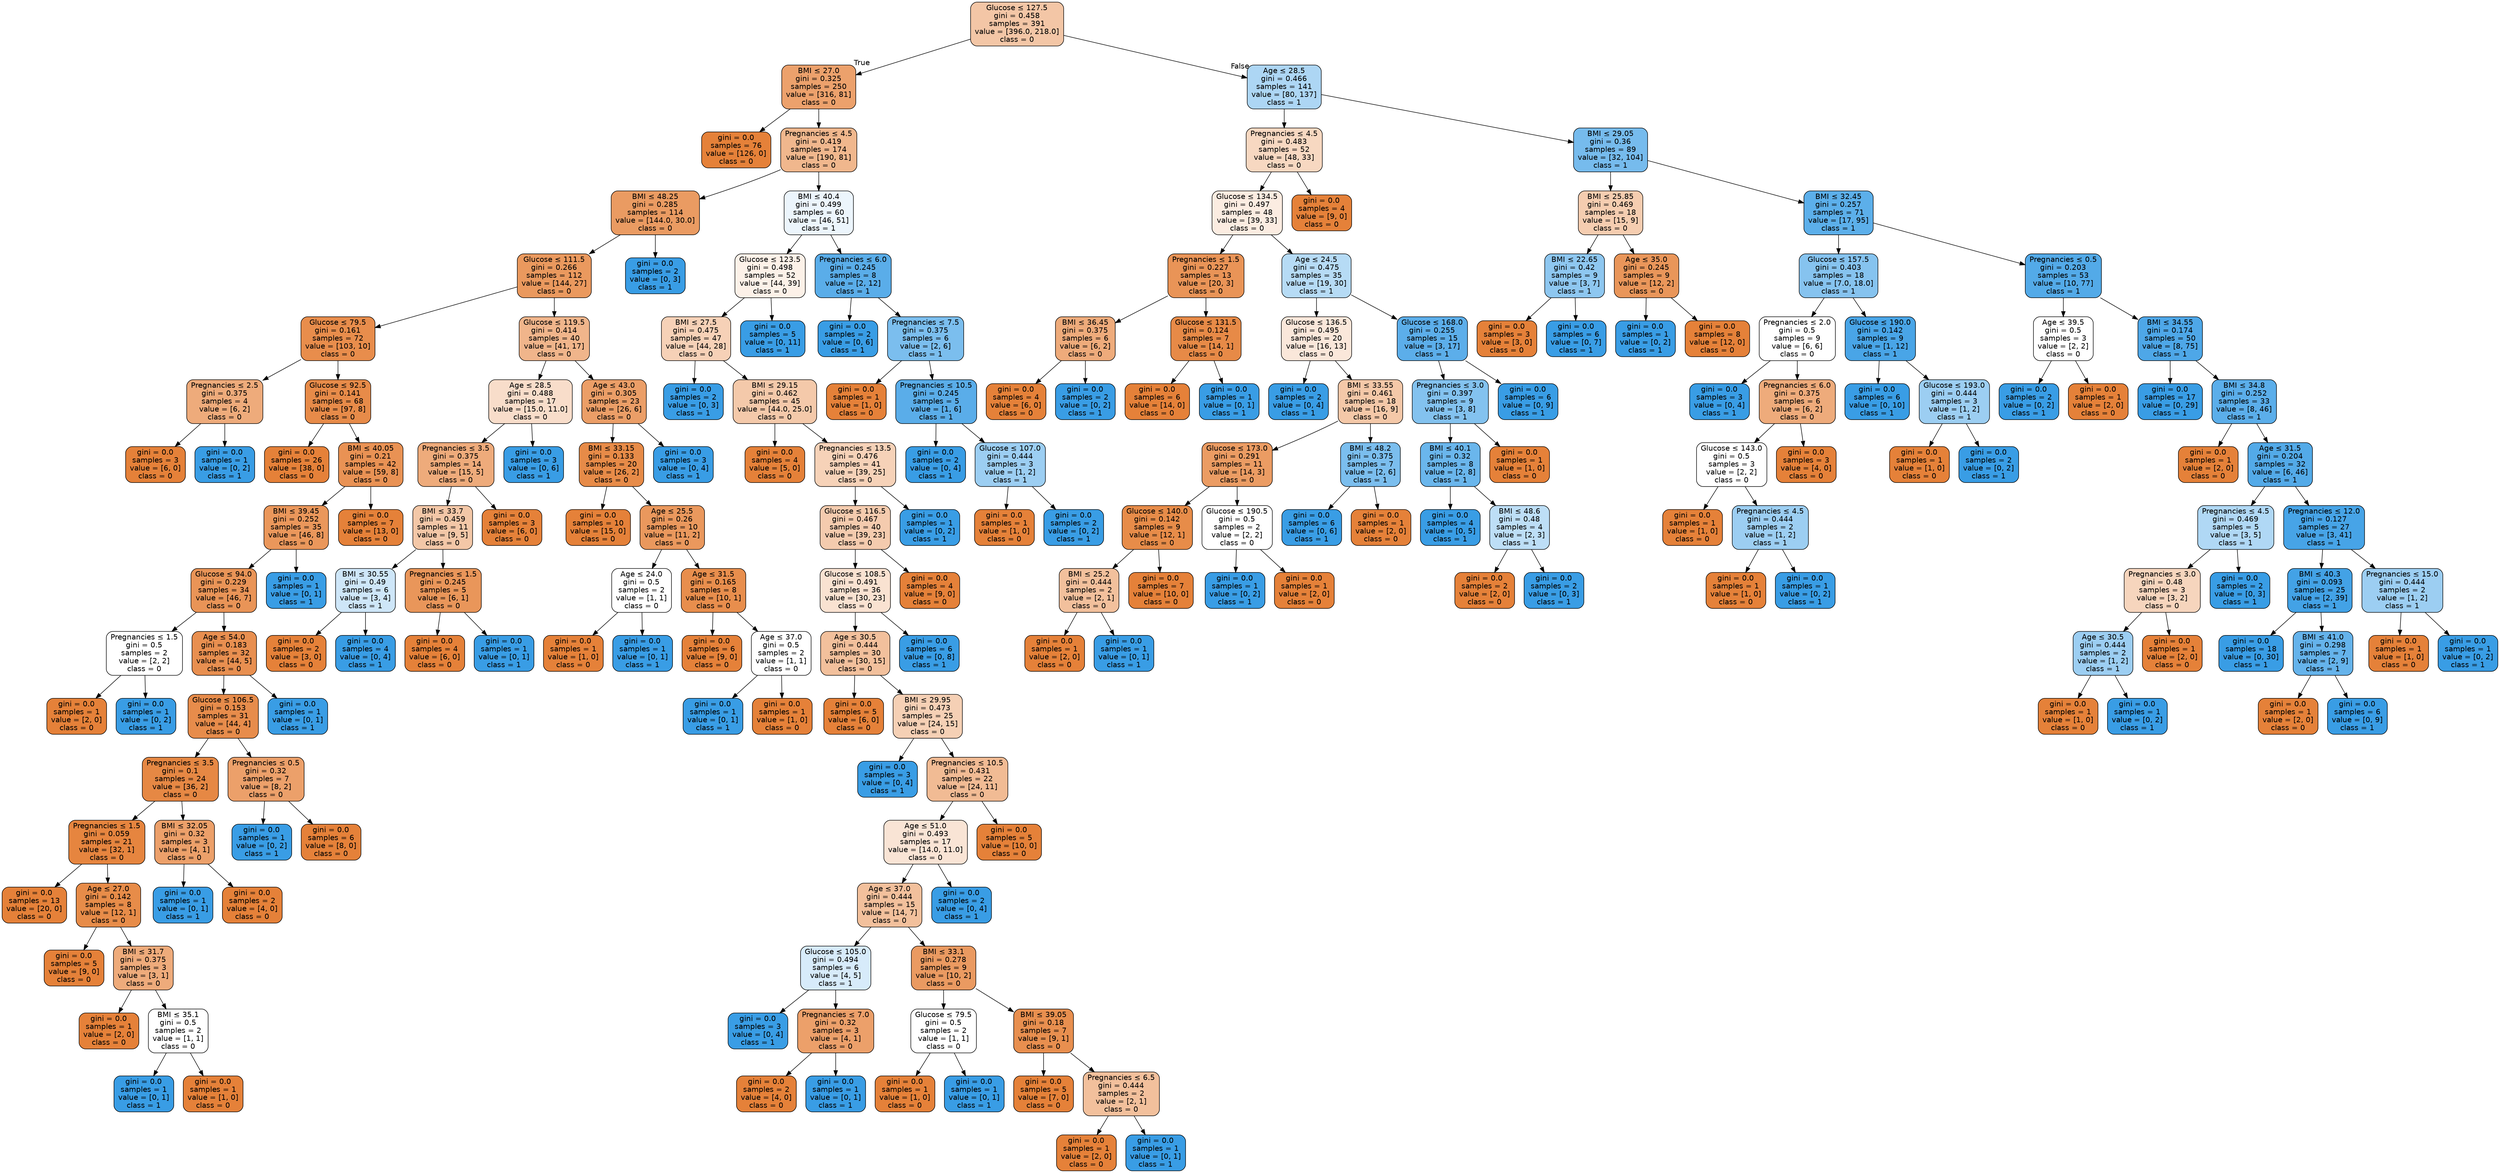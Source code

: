 digraph Tree {
node [shape=box, style="filled, rounded", color="black", fontname="helvetica"] ;
edge [fontname="helvetica"] ;
0 [label=<Glucose &le; 127.5<br/>gini = 0.458<br/>samples = 391<br/>value = [396.0, 218.0]<br/>class = 0>, fillcolor="#f3c6a6"] ;
1 [label=<BMI &le; 27.0<br/>gini = 0.325<br/>samples = 250<br/>value = [316, 81]<br/>class = 0>, fillcolor="#eca16c"] ;
0 -> 1 [labeldistance=2.5, labelangle=45, headlabel="True"] ;
2 [label=<gini = 0.0<br/>samples = 76<br/>value = [126, 0]<br/>class = 0>, fillcolor="#e58139"] ;
1 -> 2 ;
3 [label=<Pregnancies &le; 4.5<br/>gini = 0.419<br/>samples = 174<br/>value = [190, 81]<br/>class = 0>, fillcolor="#f0b78d"] ;
1 -> 3 ;
4 [label=<BMI &le; 48.25<br/>gini = 0.285<br/>samples = 114<br/>value = [144.0, 30.0]<br/>class = 0>, fillcolor="#ea9b62"] ;
3 -> 4 ;
5 [label=<Glucose &le; 111.5<br/>gini = 0.266<br/>samples = 112<br/>value = [144, 27]<br/>class = 0>, fillcolor="#ea995e"] ;
4 -> 5 ;
6 [label=<Glucose &le; 79.5<br/>gini = 0.161<br/>samples = 72<br/>value = [103, 10]<br/>class = 0>, fillcolor="#e88d4c"] ;
5 -> 6 ;
7 [label=<Pregnancies &le; 2.5<br/>gini = 0.375<br/>samples = 4<br/>value = [6, 2]<br/>class = 0>, fillcolor="#eeab7b"] ;
6 -> 7 ;
8 [label=<gini = 0.0<br/>samples = 3<br/>value = [6, 0]<br/>class = 0>, fillcolor="#e58139"] ;
7 -> 8 ;
9 [label=<gini = 0.0<br/>samples = 1<br/>value = [0, 2]<br/>class = 1>, fillcolor="#399de5"] ;
7 -> 9 ;
10 [label=<Glucose &le; 92.5<br/>gini = 0.141<br/>samples = 68<br/>value = [97, 8]<br/>class = 0>, fillcolor="#e78b49"] ;
6 -> 10 ;
11 [label=<gini = 0.0<br/>samples = 26<br/>value = [38, 0]<br/>class = 0>, fillcolor="#e58139"] ;
10 -> 11 ;
12 [label=<BMI &le; 40.05<br/>gini = 0.21<br/>samples = 42<br/>value = [59, 8]<br/>class = 0>, fillcolor="#e99254"] ;
10 -> 12 ;
13 [label=<BMI &le; 39.45<br/>gini = 0.252<br/>samples = 35<br/>value = [46, 8]<br/>class = 0>, fillcolor="#ea975b"] ;
12 -> 13 ;
14 [label=<Glucose &le; 94.0<br/>gini = 0.229<br/>samples = 34<br/>value = [46, 7]<br/>class = 0>, fillcolor="#e99457"] ;
13 -> 14 ;
15 [label=<Pregnancies &le; 1.5<br/>gini = 0.5<br/>samples = 2<br/>value = [2, 2]<br/>class = 0>, fillcolor="#ffffff"] ;
14 -> 15 ;
16 [label=<gini = 0.0<br/>samples = 1<br/>value = [2, 0]<br/>class = 0>, fillcolor="#e58139"] ;
15 -> 16 ;
17 [label=<gini = 0.0<br/>samples = 1<br/>value = [0, 2]<br/>class = 1>, fillcolor="#399de5"] ;
15 -> 17 ;
18 [label=<Age &le; 54.0<br/>gini = 0.183<br/>samples = 32<br/>value = [44, 5]<br/>class = 0>, fillcolor="#e88f50"] ;
14 -> 18 ;
19 [label=<Glucose &le; 106.5<br/>gini = 0.153<br/>samples = 31<br/>value = [44, 4]<br/>class = 0>, fillcolor="#e78c4b"] ;
18 -> 19 ;
20 [label=<Pregnancies &le; 3.5<br/>gini = 0.1<br/>samples = 24<br/>value = [36, 2]<br/>class = 0>, fillcolor="#e68844"] ;
19 -> 20 ;
21 [label=<Pregnancies &le; 1.5<br/>gini = 0.059<br/>samples = 21<br/>value = [32, 1]<br/>class = 0>, fillcolor="#e6853f"] ;
20 -> 21 ;
22 [label=<gini = 0.0<br/>samples = 13<br/>value = [20, 0]<br/>class = 0>, fillcolor="#e58139"] ;
21 -> 22 ;
23 [label=<Age &le; 27.0<br/>gini = 0.142<br/>samples = 8<br/>value = [12, 1]<br/>class = 0>, fillcolor="#e78c49"] ;
21 -> 23 ;
24 [label=<gini = 0.0<br/>samples = 5<br/>value = [9, 0]<br/>class = 0>, fillcolor="#e58139"] ;
23 -> 24 ;
25 [label=<BMI &le; 31.7<br/>gini = 0.375<br/>samples = 3<br/>value = [3, 1]<br/>class = 0>, fillcolor="#eeab7b"] ;
23 -> 25 ;
26 [label=<gini = 0.0<br/>samples = 1<br/>value = [2, 0]<br/>class = 0>, fillcolor="#e58139"] ;
25 -> 26 ;
27 [label=<BMI &le; 35.1<br/>gini = 0.5<br/>samples = 2<br/>value = [1, 1]<br/>class = 0>, fillcolor="#ffffff"] ;
25 -> 27 ;
28 [label=<gini = 0.0<br/>samples = 1<br/>value = [0, 1]<br/>class = 1>, fillcolor="#399de5"] ;
27 -> 28 ;
29 [label=<gini = 0.0<br/>samples = 1<br/>value = [1, 0]<br/>class = 0>, fillcolor="#e58139"] ;
27 -> 29 ;
30 [label=<BMI &le; 32.05<br/>gini = 0.32<br/>samples = 3<br/>value = [4, 1]<br/>class = 0>, fillcolor="#eca06a"] ;
20 -> 30 ;
31 [label=<gini = 0.0<br/>samples = 1<br/>value = [0, 1]<br/>class = 1>, fillcolor="#399de5"] ;
30 -> 31 ;
32 [label=<gini = 0.0<br/>samples = 2<br/>value = [4, 0]<br/>class = 0>, fillcolor="#e58139"] ;
30 -> 32 ;
33 [label=<Pregnancies &le; 0.5<br/>gini = 0.32<br/>samples = 7<br/>value = [8, 2]<br/>class = 0>, fillcolor="#eca06a"] ;
19 -> 33 ;
34 [label=<gini = 0.0<br/>samples = 1<br/>value = [0, 2]<br/>class = 1>, fillcolor="#399de5"] ;
33 -> 34 ;
35 [label=<gini = 0.0<br/>samples = 6<br/>value = [8, 0]<br/>class = 0>, fillcolor="#e58139"] ;
33 -> 35 ;
36 [label=<gini = 0.0<br/>samples = 1<br/>value = [0, 1]<br/>class = 1>, fillcolor="#399de5"] ;
18 -> 36 ;
37 [label=<gini = 0.0<br/>samples = 1<br/>value = [0, 1]<br/>class = 1>, fillcolor="#399de5"] ;
13 -> 37 ;
38 [label=<gini = 0.0<br/>samples = 7<br/>value = [13, 0]<br/>class = 0>, fillcolor="#e58139"] ;
12 -> 38 ;
39 [label=<Glucose &le; 119.5<br/>gini = 0.414<br/>samples = 40<br/>value = [41, 17]<br/>class = 0>, fillcolor="#f0b58b"] ;
5 -> 39 ;
40 [label=<Age &le; 28.5<br/>gini = 0.488<br/>samples = 17<br/>value = [15.0, 11.0]<br/>class = 0>, fillcolor="#f8ddca"] ;
39 -> 40 ;
41 [label=<Pregnancies &le; 3.5<br/>gini = 0.375<br/>samples = 14<br/>value = [15, 5]<br/>class = 0>, fillcolor="#eeab7b"] ;
40 -> 41 ;
42 [label=<BMI &le; 33.7<br/>gini = 0.459<br/>samples = 11<br/>value = [9, 5]<br/>class = 0>, fillcolor="#f3c7a7"] ;
41 -> 42 ;
43 [label=<BMI &le; 30.55<br/>gini = 0.49<br/>samples = 6<br/>value = [3, 4]<br/>class = 1>, fillcolor="#cee6f8"] ;
42 -> 43 ;
44 [label=<gini = 0.0<br/>samples = 2<br/>value = [3, 0]<br/>class = 0>, fillcolor="#e58139"] ;
43 -> 44 ;
45 [label=<gini = 0.0<br/>samples = 4<br/>value = [0, 4]<br/>class = 1>, fillcolor="#399de5"] ;
43 -> 45 ;
46 [label=<Pregnancies &le; 1.5<br/>gini = 0.245<br/>samples = 5<br/>value = [6, 1]<br/>class = 0>, fillcolor="#e9965a"] ;
42 -> 46 ;
47 [label=<gini = 0.0<br/>samples = 4<br/>value = [6, 0]<br/>class = 0>, fillcolor="#e58139"] ;
46 -> 47 ;
48 [label=<gini = 0.0<br/>samples = 1<br/>value = [0, 1]<br/>class = 1>, fillcolor="#399de5"] ;
46 -> 48 ;
49 [label=<gini = 0.0<br/>samples = 3<br/>value = [6, 0]<br/>class = 0>, fillcolor="#e58139"] ;
41 -> 49 ;
50 [label=<gini = 0.0<br/>samples = 3<br/>value = [0, 6]<br/>class = 1>, fillcolor="#399de5"] ;
40 -> 50 ;
51 [label=<Age &le; 43.0<br/>gini = 0.305<br/>samples = 23<br/>value = [26, 6]<br/>class = 0>, fillcolor="#eb9e67"] ;
39 -> 51 ;
52 [label=<BMI &le; 33.15<br/>gini = 0.133<br/>samples = 20<br/>value = [26, 2]<br/>class = 0>, fillcolor="#e78b48"] ;
51 -> 52 ;
53 [label=<gini = 0.0<br/>samples = 10<br/>value = [15, 0]<br/>class = 0>, fillcolor="#e58139"] ;
52 -> 53 ;
54 [label=<Age &le; 25.5<br/>gini = 0.26<br/>samples = 10<br/>value = [11, 2]<br/>class = 0>, fillcolor="#ea985d"] ;
52 -> 54 ;
55 [label=<Age &le; 24.0<br/>gini = 0.5<br/>samples = 2<br/>value = [1, 1]<br/>class = 0>, fillcolor="#ffffff"] ;
54 -> 55 ;
56 [label=<gini = 0.0<br/>samples = 1<br/>value = [1, 0]<br/>class = 0>, fillcolor="#e58139"] ;
55 -> 56 ;
57 [label=<gini = 0.0<br/>samples = 1<br/>value = [0, 1]<br/>class = 1>, fillcolor="#399de5"] ;
55 -> 57 ;
58 [label=<Age &le; 31.5<br/>gini = 0.165<br/>samples = 8<br/>value = [10, 1]<br/>class = 0>, fillcolor="#e88e4d"] ;
54 -> 58 ;
59 [label=<gini = 0.0<br/>samples = 6<br/>value = [9, 0]<br/>class = 0>, fillcolor="#e58139"] ;
58 -> 59 ;
60 [label=<Age &le; 37.0<br/>gini = 0.5<br/>samples = 2<br/>value = [1, 1]<br/>class = 0>, fillcolor="#ffffff"] ;
58 -> 60 ;
61 [label=<gini = 0.0<br/>samples = 1<br/>value = [0, 1]<br/>class = 1>, fillcolor="#399de5"] ;
60 -> 61 ;
62 [label=<gini = 0.0<br/>samples = 1<br/>value = [1, 0]<br/>class = 0>, fillcolor="#e58139"] ;
60 -> 62 ;
63 [label=<gini = 0.0<br/>samples = 3<br/>value = [0, 4]<br/>class = 1>, fillcolor="#399de5"] ;
51 -> 63 ;
64 [label=<gini = 0.0<br/>samples = 2<br/>value = [0, 3]<br/>class = 1>, fillcolor="#399de5"] ;
4 -> 64 ;
65 [label=<BMI &le; 40.4<br/>gini = 0.499<br/>samples = 60<br/>value = [46, 51]<br/>class = 1>, fillcolor="#ecf5fc"] ;
3 -> 65 ;
66 [label=<Glucose &le; 123.5<br/>gini = 0.498<br/>samples = 52<br/>value = [44, 39]<br/>class = 0>, fillcolor="#fcf1e8"] ;
65 -> 66 ;
67 [label=<BMI &le; 27.5<br/>gini = 0.475<br/>samples = 47<br/>value = [44, 28]<br/>class = 0>, fillcolor="#f6d1b7"] ;
66 -> 67 ;
68 [label=<gini = 0.0<br/>samples = 2<br/>value = [0, 3]<br/>class = 1>, fillcolor="#399de5"] ;
67 -> 68 ;
69 [label=<BMI &le; 29.15<br/>gini = 0.462<br/>samples = 45<br/>value = [44.0, 25.0]<br/>class = 0>, fillcolor="#f4c9aa"] ;
67 -> 69 ;
70 [label=<gini = 0.0<br/>samples = 4<br/>value = [5, 0]<br/>class = 0>, fillcolor="#e58139"] ;
69 -> 70 ;
71 [label=<Pregnancies &le; 13.5<br/>gini = 0.476<br/>samples = 41<br/>value = [39, 25]<br/>class = 0>, fillcolor="#f6d2b8"] ;
69 -> 71 ;
72 [label=<Glucose &le; 116.5<br/>gini = 0.467<br/>samples = 40<br/>value = [39, 23]<br/>class = 0>, fillcolor="#f4cbae"] ;
71 -> 72 ;
73 [label=<Glucose &le; 108.5<br/>gini = 0.491<br/>samples = 36<br/>value = [30, 23]<br/>class = 0>, fillcolor="#f9e2d1"] ;
72 -> 73 ;
74 [label=<Age &le; 30.5<br/>gini = 0.444<br/>samples = 30<br/>value = [30, 15]<br/>class = 0>, fillcolor="#f2c09c"] ;
73 -> 74 ;
75 [label=<gini = 0.0<br/>samples = 5<br/>value = [6, 0]<br/>class = 0>, fillcolor="#e58139"] ;
74 -> 75 ;
76 [label=<BMI &le; 29.95<br/>gini = 0.473<br/>samples = 25<br/>value = [24, 15]<br/>class = 0>, fillcolor="#f5d0b5"] ;
74 -> 76 ;
77 [label=<gini = 0.0<br/>samples = 3<br/>value = [0, 4]<br/>class = 1>, fillcolor="#399de5"] ;
76 -> 77 ;
78 [label=<Pregnancies &le; 10.5<br/>gini = 0.431<br/>samples = 22<br/>value = [24, 11]<br/>class = 0>, fillcolor="#f1bb94"] ;
76 -> 78 ;
79 [label=<Age &le; 51.0<br/>gini = 0.493<br/>samples = 17<br/>value = [14.0, 11.0]<br/>class = 0>, fillcolor="#f9e4d5"] ;
78 -> 79 ;
80 [label=<Age &le; 37.0<br/>gini = 0.444<br/>samples = 15<br/>value = [14, 7]<br/>class = 0>, fillcolor="#f2c09c"] ;
79 -> 80 ;
81 [label=<Glucose &le; 105.0<br/>gini = 0.494<br/>samples = 6<br/>value = [4, 5]<br/>class = 1>, fillcolor="#d7ebfa"] ;
80 -> 81 ;
82 [label=<gini = 0.0<br/>samples = 3<br/>value = [0, 4]<br/>class = 1>, fillcolor="#399de5"] ;
81 -> 82 ;
83 [label=<Pregnancies &le; 7.0<br/>gini = 0.32<br/>samples = 3<br/>value = [4, 1]<br/>class = 0>, fillcolor="#eca06a"] ;
81 -> 83 ;
84 [label=<gini = 0.0<br/>samples = 2<br/>value = [4, 0]<br/>class = 0>, fillcolor="#e58139"] ;
83 -> 84 ;
85 [label=<gini = 0.0<br/>samples = 1<br/>value = [0, 1]<br/>class = 1>, fillcolor="#399de5"] ;
83 -> 85 ;
86 [label=<BMI &le; 33.1<br/>gini = 0.278<br/>samples = 9<br/>value = [10, 2]<br/>class = 0>, fillcolor="#ea9a61"] ;
80 -> 86 ;
87 [label=<Glucose &le; 79.5<br/>gini = 0.5<br/>samples = 2<br/>value = [1, 1]<br/>class = 0>, fillcolor="#ffffff"] ;
86 -> 87 ;
88 [label=<gini = 0.0<br/>samples = 1<br/>value = [1, 0]<br/>class = 0>, fillcolor="#e58139"] ;
87 -> 88 ;
89 [label=<gini = 0.0<br/>samples = 1<br/>value = [0, 1]<br/>class = 1>, fillcolor="#399de5"] ;
87 -> 89 ;
90 [label=<BMI &le; 39.05<br/>gini = 0.18<br/>samples = 7<br/>value = [9, 1]<br/>class = 0>, fillcolor="#e88f4f"] ;
86 -> 90 ;
91 [label=<gini = 0.0<br/>samples = 5<br/>value = [7, 0]<br/>class = 0>, fillcolor="#e58139"] ;
90 -> 91 ;
92 [label=<Pregnancies &le; 6.5<br/>gini = 0.444<br/>samples = 2<br/>value = [2, 1]<br/>class = 0>, fillcolor="#f2c09c"] ;
90 -> 92 ;
93 [label=<gini = 0.0<br/>samples = 1<br/>value = [2, 0]<br/>class = 0>, fillcolor="#e58139"] ;
92 -> 93 ;
94 [label=<gini = 0.0<br/>samples = 1<br/>value = [0, 1]<br/>class = 1>, fillcolor="#399de5"] ;
92 -> 94 ;
95 [label=<gini = 0.0<br/>samples = 2<br/>value = [0, 4]<br/>class = 1>, fillcolor="#399de5"] ;
79 -> 95 ;
96 [label=<gini = 0.0<br/>samples = 5<br/>value = [10, 0]<br/>class = 0>, fillcolor="#e58139"] ;
78 -> 96 ;
97 [label=<gini = 0.0<br/>samples = 6<br/>value = [0, 8]<br/>class = 1>, fillcolor="#399de5"] ;
73 -> 97 ;
98 [label=<gini = 0.0<br/>samples = 4<br/>value = [9, 0]<br/>class = 0>, fillcolor="#e58139"] ;
72 -> 98 ;
99 [label=<gini = 0.0<br/>samples = 1<br/>value = [0, 2]<br/>class = 1>, fillcolor="#399de5"] ;
71 -> 99 ;
100 [label=<gini = 0.0<br/>samples = 5<br/>value = [0, 11]<br/>class = 1>, fillcolor="#399de5"] ;
66 -> 100 ;
101 [label=<Pregnancies &le; 6.0<br/>gini = 0.245<br/>samples = 8<br/>value = [2, 12]<br/>class = 1>, fillcolor="#5aade9"] ;
65 -> 101 ;
102 [label=<gini = 0.0<br/>samples = 2<br/>value = [0, 6]<br/>class = 1>, fillcolor="#399de5"] ;
101 -> 102 ;
103 [label=<Pregnancies &le; 7.5<br/>gini = 0.375<br/>samples = 6<br/>value = [2, 6]<br/>class = 1>, fillcolor="#7bbeee"] ;
101 -> 103 ;
104 [label=<gini = 0.0<br/>samples = 1<br/>value = [1, 0]<br/>class = 0>, fillcolor="#e58139"] ;
103 -> 104 ;
105 [label=<Pregnancies &le; 10.5<br/>gini = 0.245<br/>samples = 5<br/>value = [1, 6]<br/>class = 1>, fillcolor="#5aade9"] ;
103 -> 105 ;
106 [label=<gini = 0.0<br/>samples = 2<br/>value = [0, 4]<br/>class = 1>, fillcolor="#399de5"] ;
105 -> 106 ;
107 [label=<Glucose &le; 107.0<br/>gini = 0.444<br/>samples = 3<br/>value = [1, 2]<br/>class = 1>, fillcolor="#9ccef2"] ;
105 -> 107 ;
108 [label=<gini = 0.0<br/>samples = 1<br/>value = [1, 0]<br/>class = 0>, fillcolor="#e58139"] ;
107 -> 108 ;
109 [label=<gini = 0.0<br/>samples = 2<br/>value = [0, 2]<br/>class = 1>, fillcolor="#399de5"] ;
107 -> 109 ;
110 [label=<Age &le; 28.5<br/>gini = 0.466<br/>samples = 141<br/>value = [80, 137]<br/>class = 1>, fillcolor="#add6f4"] ;
0 -> 110 [labeldistance=2.5, labelangle=-45, headlabel="False"] ;
111 [label=<Pregnancies &le; 4.5<br/>gini = 0.483<br/>samples = 52<br/>value = [48, 33]<br/>class = 0>, fillcolor="#f7d8c1"] ;
110 -> 111 ;
112 [label=<Glucose &le; 134.5<br/>gini = 0.497<br/>samples = 48<br/>value = [39, 33]<br/>class = 0>, fillcolor="#fbece1"] ;
111 -> 112 ;
113 [label=<Pregnancies &le; 1.5<br/>gini = 0.227<br/>samples = 13<br/>value = [20, 3]<br/>class = 0>, fillcolor="#e99457"] ;
112 -> 113 ;
114 [label=<BMI &le; 36.45<br/>gini = 0.375<br/>samples = 6<br/>value = [6, 2]<br/>class = 0>, fillcolor="#eeab7b"] ;
113 -> 114 ;
115 [label=<gini = 0.0<br/>samples = 4<br/>value = [6, 0]<br/>class = 0>, fillcolor="#e58139"] ;
114 -> 115 ;
116 [label=<gini = 0.0<br/>samples = 2<br/>value = [0, 2]<br/>class = 1>, fillcolor="#399de5"] ;
114 -> 116 ;
117 [label=<Glucose &le; 131.5<br/>gini = 0.124<br/>samples = 7<br/>value = [14, 1]<br/>class = 0>, fillcolor="#e78a47"] ;
113 -> 117 ;
118 [label=<gini = 0.0<br/>samples = 6<br/>value = [14, 0]<br/>class = 0>, fillcolor="#e58139"] ;
117 -> 118 ;
119 [label=<gini = 0.0<br/>samples = 1<br/>value = [0, 1]<br/>class = 1>, fillcolor="#399de5"] ;
117 -> 119 ;
120 [label=<Age &le; 24.5<br/>gini = 0.475<br/>samples = 35<br/>value = [19, 30]<br/>class = 1>, fillcolor="#b6dbf5"] ;
112 -> 120 ;
121 [label=<Glucose &le; 136.5<br/>gini = 0.495<br/>samples = 20<br/>value = [16, 13]<br/>class = 0>, fillcolor="#fae7da"] ;
120 -> 121 ;
122 [label=<gini = 0.0<br/>samples = 2<br/>value = [0, 4]<br/>class = 1>, fillcolor="#399de5"] ;
121 -> 122 ;
123 [label=<BMI &le; 33.55<br/>gini = 0.461<br/>samples = 18<br/>value = [16, 9]<br/>class = 0>, fillcolor="#f4c8a8"] ;
121 -> 123 ;
124 [label=<Glucose &le; 173.0<br/>gini = 0.291<br/>samples = 11<br/>value = [14, 3]<br/>class = 0>, fillcolor="#eb9c63"] ;
123 -> 124 ;
125 [label=<Glucose &le; 140.0<br/>gini = 0.142<br/>samples = 9<br/>value = [12, 1]<br/>class = 0>, fillcolor="#e78c49"] ;
124 -> 125 ;
126 [label=<BMI &le; 25.2<br/>gini = 0.444<br/>samples = 2<br/>value = [2, 1]<br/>class = 0>, fillcolor="#f2c09c"] ;
125 -> 126 ;
127 [label=<gini = 0.0<br/>samples = 1<br/>value = [2, 0]<br/>class = 0>, fillcolor="#e58139"] ;
126 -> 127 ;
128 [label=<gini = 0.0<br/>samples = 1<br/>value = [0, 1]<br/>class = 1>, fillcolor="#399de5"] ;
126 -> 128 ;
129 [label=<gini = 0.0<br/>samples = 7<br/>value = [10, 0]<br/>class = 0>, fillcolor="#e58139"] ;
125 -> 129 ;
130 [label=<Glucose &le; 190.5<br/>gini = 0.5<br/>samples = 2<br/>value = [2, 2]<br/>class = 0>, fillcolor="#ffffff"] ;
124 -> 130 ;
131 [label=<gini = 0.0<br/>samples = 1<br/>value = [0, 2]<br/>class = 1>, fillcolor="#399de5"] ;
130 -> 131 ;
132 [label=<gini = 0.0<br/>samples = 1<br/>value = [2, 0]<br/>class = 0>, fillcolor="#e58139"] ;
130 -> 132 ;
133 [label=<BMI &le; 48.2<br/>gini = 0.375<br/>samples = 7<br/>value = [2, 6]<br/>class = 1>, fillcolor="#7bbeee"] ;
123 -> 133 ;
134 [label=<gini = 0.0<br/>samples = 6<br/>value = [0, 6]<br/>class = 1>, fillcolor="#399de5"] ;
133 -> 134 ;
135 [label=<gini = 0.0<br/>samples = 1<br/>value = [2, 0]<br/>class = 0>, fillcolor="#e58139"] ;
133 -> 135 ;
136 [label=<Glucose &le; 168.0<br/>gini = 0.255<br/>samples = 15<br/>value = [3, 17]<br/>class = 1>, fillcolor="#5caeea"] ;
120 -> 136 ;
137 [label=<Pregnancies &le; 3.0<br/>gini = 0.397<br/>samples = 9<br/>value = [3, 8]<br/>class = 1>, fillcolor="#83c2ef"] ;
136 -> 137 ;
138 [label=<BMI &le; 40.1<br/>gini = 0.32<br/>samples = 8<br/>value = [2, 8]<br/>class = 1>, fillcolor="#6ab6ec"] ;
137 -> 138 ;
139 [label=<gini = 0.0<br/>samples = 4<br/>value = [0, 5]<br/>class = 1>, fillcolor="#399de5"] ;
138 -> 139 ;
140 [label=<BMI &le; 48.6<br/>gini = 0.48<br/>samples = 4<br/>value = [2, 3]<br/>class = 1>, fillcolor="#bddef6"] ;
138 -> 140 ;
141 [label=<gini = 0.0<br/>samples = 2<br/>value = [2, 0]<br/>class = 0>, fillcolor="#e58139"] ;
140 -> 141 ;
142 [label=<gini = 0.0<br/>samples = 2<br/>value = [0, 3]<br/>class = 1>, fillcolor="#399de5"] ;
140 -> 142 ;
143 [label=<gini = 0.0<br/>samples = 1<br/>value = [1, 0]<br/>class = 0>, fillcolor="#e58139"] ;
137 -> 143 ;
144 [label=<gini = 0.0<br/>samples = 6<br/>value = [0, 9]<br/>class = 1>, fillcolor="#399de5"] ;
136 -> 144 ;
145 [label=<gini = 0.0<br/>samples = 4<br/>value = [9, 0]<br/>class = 0>, fillcolor="#e58139"] ;
111 -> 145 ;
146 [label=<BMI &le; 29.05<br/>gini = 0.36<br/>samples = 89<br/>value = [32, 104]<br/>class = 1>, fillcolor="#76bbed"] ;
110 -> 146 ;
147 [label=<BMI &le; 25.85<br/>gini = 0.469<br/>samples = 18<br/>value = [15, 9]<br/>class = 0>, fillcolor="#f5cdb0"] ;
146 -> 147 ;
148 [label=<BMI &le; 22.65<br/>gini = 0.42<br/>samples = 9<br/>value = [3, 7]<br/>class = 1>, fillcolor="#8ec7f0"] ;
147 -> 148 ;
149 [label=<gini = 0.0<br/>samples = 3<br/>value = [3, 0]<br/>class = 0>, fillcolor="#e58139"] ;
148 -> 149 ;
150 [label=<gini = 0.0<br/>samples = 6<br/>value = [0, 7]<br/>class = 1>, fillcolor="#399de5"] ;
148 -> 150 ;
151 [label=<Age &le; 35.0<br/>gini = 0.245<br/>samples = 9<br/>value = [12, 2]<br/>class = 0>, fillcolor="#e9965a"] ;
147 -> 151 ;
152 [label=<gini = 0.0<br/>samples = 1<br/>value = [0, 2]<br/>class = 1>, fillcolor="#399de5"] ;
151 -> 152 ;
153 [label=<gini = 0.0<br/>samples = 8<br/>value = [12, 0]<br/>class = 0>, fillcolor="#e58139"] ;
151 -> 153 ;
154 [label=<BMI &le; 32.45<br/>gini = 0.257<br/>samples = 71<br/>value = [17, 95]<br/>class = 1>, fillcolor="#5cafea"] ;
146 -> 154 ;
155 [label=<Glucose &le; 157.5<br/>gini = 0.403<br/>samples = 18<br/>value = [7.0, 18.0]<br/>class = 1>, fillcolor="#86c3ef"] ;
154 -> 155 ;
156 [label=<Pregnancies &le; 2.0<br/>gini = 0.5<br/>samples = 9<br/>value = [6, 6]<br/>class = 0>, fillcolor="#ffffff"] ;
155 -> 156 ;
157 [label=<gini = 0.0<br/>samples = 3<br/>value = [0, 4]<br/>class = 1>, fillcolor="#399de5"] ;
156 -> 157 ;
158 [label=<Pregnancies &le; 6.0<br/>gini = 0.375<br/>samples = 6<br/>value = [6, 2]<br/>class = 0>, fillcolor="#eeab7b"] ;
156 -> 158 ;
159 [label=<Glucose &le; 143.0<br/>gini = 0.5<br/>samples = 3<br/>value = [2, 2]<br/>class = 0>, fillcolor="#ffffff"] ;
158 -> 159 ;
160 [label=<gini = 0.0<br/>samples = 1<br/>value = [1, 0]<br/>class = 0>, fillcolor="#e58139"] ;
159 -> 160 ;
161 [label=<Pregnancies &le; 4.5<br/>gini = 0.444<br/>samples = 2<br/>value = [1, 2]<br/>class = 1>, fillcolor="#9ccef2"] ;
159 -> 161 ;
162 [label=<gini = 0.0<br/>samples = 1<br/>value = [1, 0]<br/>class = 0>, fillcolor="#e58139"] ;
161 -> 162 ;
163 [label=<gini = 0.0<br/>samples = 1<br/>value = [0, 2]<br/>class = 1>, fillcolor="#399de5"] ;
161 -> 163 ;
164 [label=<gini = 0.0<br/>samples = 3<br/>value = [4, 0]<br/>class = 0>, fillcolor="#e58139"] ;
158 -> 164 ;
165 [label=<Glucose &le; 190.0<br/>gini = 0.142<br/>samples = 9<br/>value = [1, 12]<br/>class = 1>, fillcolor="#49a5e7"] ;
155 -> 165 ;
166 [label=<gini = 0.0<br/>samples = 6<br/>value = [0, 10]<br/>class = 1>, fillcolor="#399de5"] ;
165 -> 166 ;
167 [label=<Glucose &le; 193.0<br/>gini = 0.444<br/>samples = 3<br/>value = [1, 2]<br/>class = 1>, fillcolor="#9ccef2"] ;
165 -> 167 ;
168 [label=<gini = 0.0<br/>samples = 1<br/>value = [1, 0]<br/>class = 0>, fillcolor="#e58139"] ;
167 -> 168 ;
169 [label=<gini = 0.0<br/>samples = 2<br/>value = [0, 2]<br/>class = 1>, fillcolor="#399de5"] ;
167 -> 169 ;
170 [label=<Pregnancies &le; 0.5<br/>gini = 0.203<br/>samples = 53<br/>value = [10, 77]<br/>class = 1>, fillcolor="#53aae8"] ;
154 -> 170 ;
171 [label=<Age &le; 39.5<br/>gini = 0.5<br/>samples = 3<br/>value = [2, 2]<br/>class = 0>, fillcolor="#ffffff"] ;
170 -> 171 ;
172 [label=<gini = 0.0<br/>samples = 2<br/>value = [0, 2]<br/>class = 1>, fillcolor="#399de5"] ;
171 -> 172 ;
173 [label=<gini = 0.0<br/>samples = 1<br/>value = [2, 0]<br/>class = 0>, fillcolor="#e58139"] ;
171 -> 173 ;
174 [label=<BMI &le; 34.55<br/>gini = 0.174<br/>samples = 50<br/>value = [8, 75]<br/>class = 1>, fillcolor="#4ea7e8"] ;
170 -> 174 ;
175 [label=<gini = 0.0<br/>samples = 17<br/>value = [0, 29]<br/>class = 1>, fillcolor="#399de5"] ;
174 -> 175 ;
176 [label=<BMI &le; 34.8<br/>gini = 0.252<br/>samples = 33<br/>value = [8, 46]<br/>class = 1>, fillcolor="#5baeea"] ;
174 -> 176 ;
177 [label=<gini = 0.0<br/>samples = 1<br/>value = [2, 0]<br/>class = 0>, fillcolor="#e58139"] ;
176 -> 177 ;
178 [label=<Age &le; 31.5<br/>gini = 0.204<br/>samples = 32<br/>value = [6, 46]<br/>class = 1>, fillcolor="#53aae8"] ;
176 -> 178 ;
179 [label=<Pregnancies &le; 4.5<br/>gini = 0.469<br/>samples = 5<br/>value = [3, 5]<br/>class = 1>, fillcolor="#b0d8f5"] ;
178 -> 179 ;
180 [label=<Pregnancies &le; 3.0<br/>gini = 0.48<br/>samples = 3<br/>value = [3, 2]<br/>class = 0>, fillcolor="#f6d5bd"] ;
179 -> 180 ;
181 [label=<Age &le; 30.5<br/>gini = 0.444<br/>samples = 2<br/>value = [1, 2]<br/>class = 1>, fillcolor="#9ccef2"] ;
180 -> 181 ;
182 [label=<gini = 0.0<br/>samples = 1<br/>value = [1, 0]<br/>class = 0>, fillcolor="#e58139"] ;
181 -> 182 ;
183 [label=<gini = 0.0<br/>samples = 1<br/>value = [0, 2]<br/>class = 1>, fillcolor="#399de5"] ;
181 -> 183 ;
184 [label=<gini = 0.0<br/>samples = 1<br/>value = [2, 0]<br/>class = 0>, fillcolor="#e58139"] ;
180 -> 184 ;
185 [label=<gini = 0.0<br/>samples = 2<br/>value = [0, 3]<br/>class = 1>, fillcolor="#399de5"] ;
179 -> 185 ;
186 [label=<Pregnancies &le; 12.0<br/>gini = 0.127<br/>samples = 27<br/>value = [3, 41]<br/>class = 1>, fillcolor="#47a4e7"] ;
178 -> 186 ;
187 [label=<BMI &le; 40.3<br/>gini = 0.093<br/>samples = 25<br/>value = [2, 39]<br/>class = 1>, fillcolor="#43a2e6"] ;
186 -> 187 ;
188 [label=<gini = 0.0<br/>samples = 18<br/>value = [0, 30]<br/>class = 1>, fillcolor="#399de5"] ;
187 -> 188 ;
189 [label=<BMI &le; 41.0<br/>gini = 0.298<br/>samples = 7<br/>value = [2, 9]<br/>class = 1>, fillcolor="#65b3eb"] ;
187 -> 189 ;
190 [label=<gini = 0.0<br/>samples = 1<br/>value = [2, 0]<br/>class = 0>, fillcolor="#e58139"] ;
189 -> 190 ;
191 [label=<gini = 0.0<br/>samples = 6<br/>value = [0, 9]<br/>class = 1>, fillcolor="#399de5"] ;
189 -> 191 ;
192 [label=<Pregnancies &le; 15.0<br/>gini = 0.444<br/>samples = 2<br/>value = [1, 2]<br/>class = 1>, fillcolor="#9ccef2"] ;
186 -> 192 ;
193 [label=<gini = 0.0<br/>samples = 1<br/>value = [1, 0]<br/>class = 0>, fillcolor="#e58139"] ;
192 -> 193 ;
194 [label=<gini = 0.0<br/>samples = 1<br/>value = [0, 2]<br/>class = 1>, fillcolor="#399de5"] ;
192 -> 194 ;
}